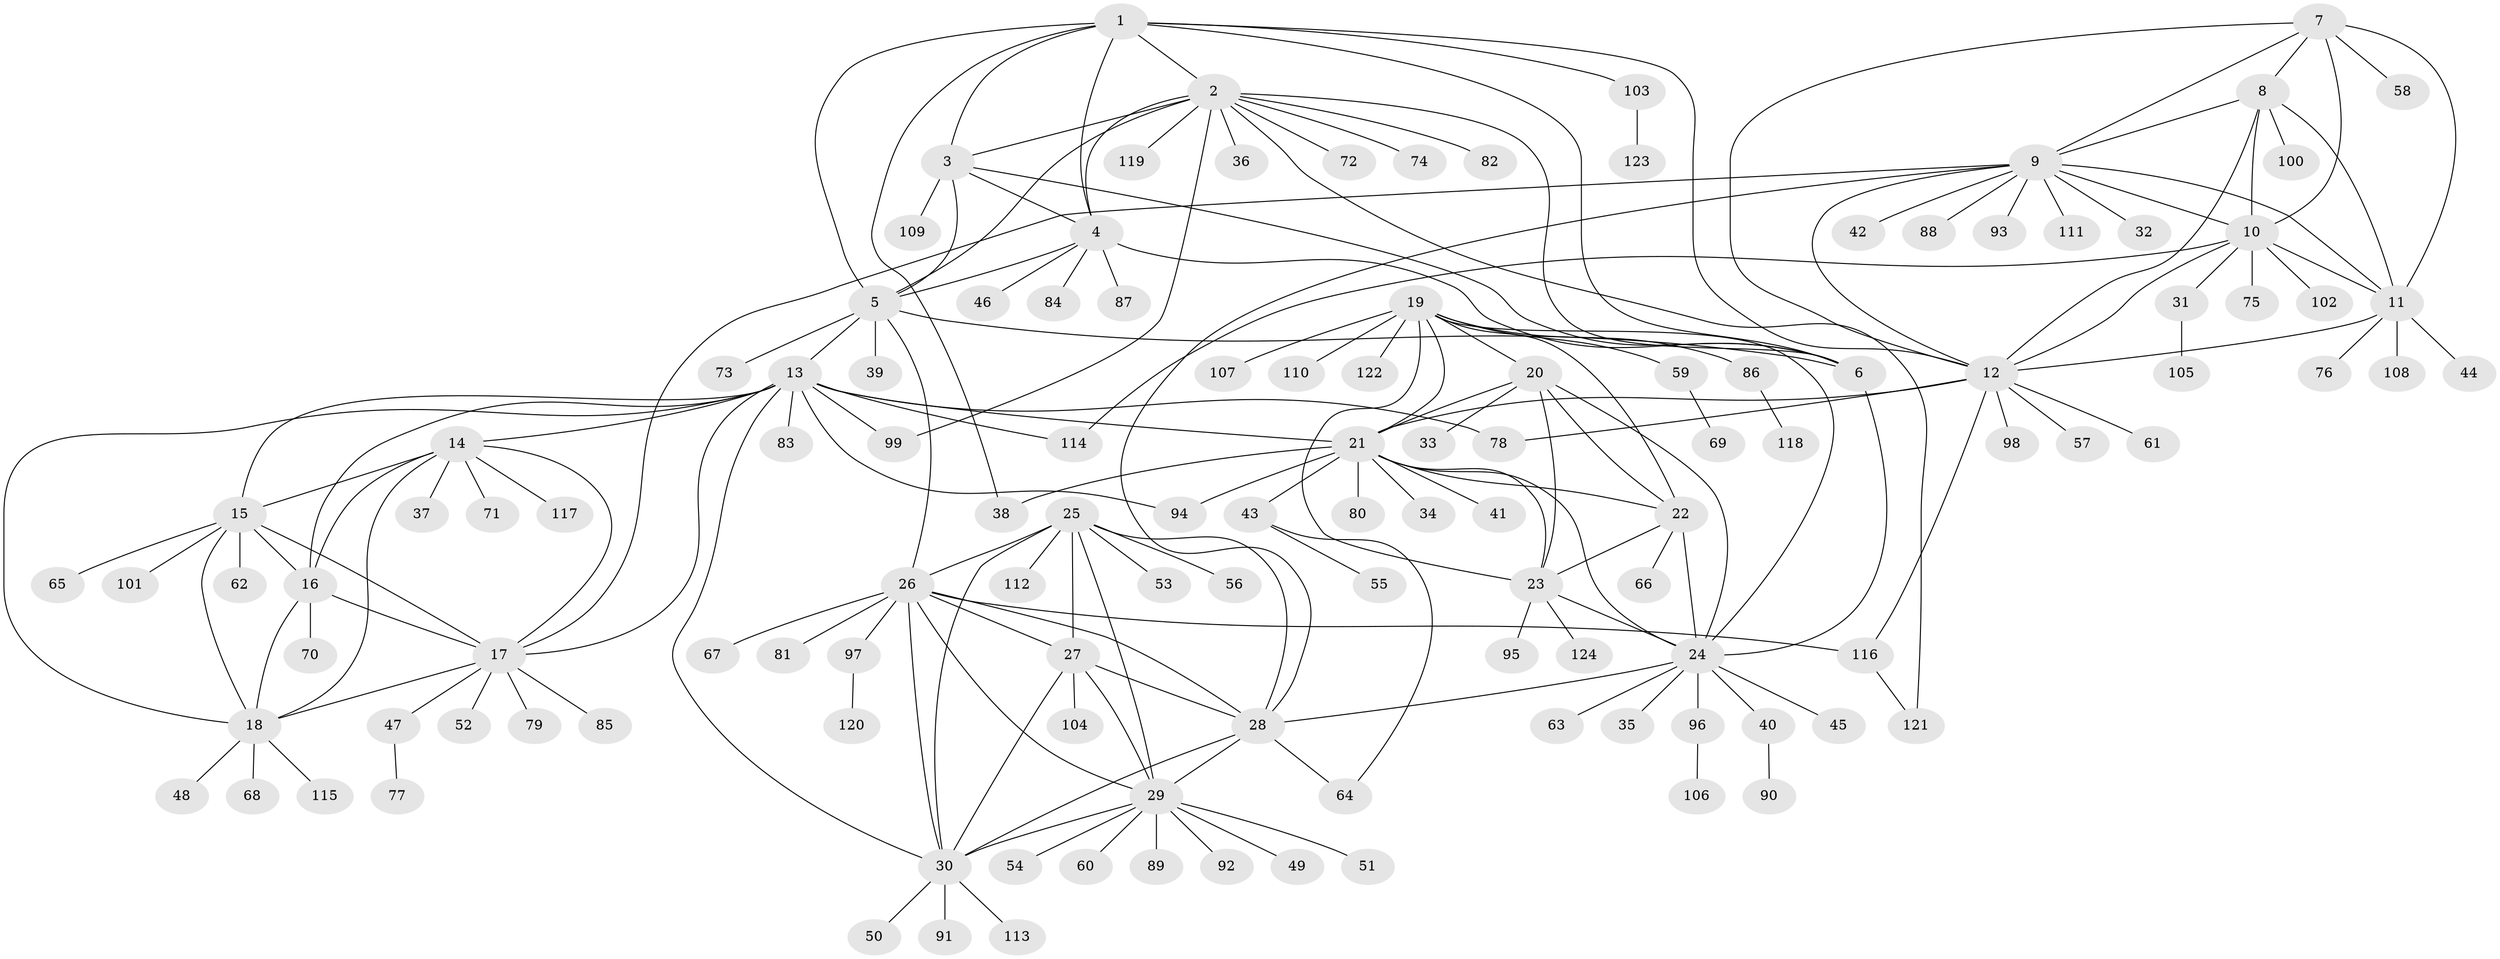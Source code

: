 // Generated by graph-tools (version 1.1) at 2025/50/03/09/25 03:50:37]
// undirected, 124 vertices, 187 edges
graph export_dot {
graph [start="1"]
  node [color=gray90,style=filled];
  1;
  2;
  3;
  4;
  5;
  6;
  7;
  8;
  9;
  10;
  11;
  12;
  13;
  14;
  15;
  16;
  17;
  18;
  19;
  20;
  21;
  22;
  23;
  24;
  25;
  26;
  27;
  28;
  29;
  30;
  31;
  32;
  33;
  34;
  35;
  36;
  37;
  38;
  39;
  40;
  41;
  42;
  43;
  44;
  45;
  46;
  47;
  48;
  49;
  50;
  51;
  52;
  53;
  54;
  55;
  56;
  57;
  58;
  59;
  60;
  61;
  62;
  63;
  64;
  65;
  66;
  67;
  68;
  69;
  70;
  71;
  72;
  73;
  74;
  75;
  76;
  77;
  78;
  79;
  80;
  81;
  82;
  83;
  84;
  85;
  86;
  87;
  88;
  89;
  90;
  91;
  92;
  93;
  94;
  95;
  96;
  97;
  98;
  99;
  100;
  101;
  102;
  103;
  104;
  105;
  106;
  107;
  108;
  109;
  110;
  111;
  112;
  113;
  114;
  115;
  116;
  117;
  118;
  119;
  120;
  121;
  122;
  123;
  124;
  1 -- 2;
  1 -- 3;
  1 -- 4;
  1 -- 5;
  1 -- 6;
  1 -- 12;
  1 -- 38;
  1 -- 103;
  2 -- 3;
  2 -- 4;
  2 -- 5;
  2 -- 6;
  2 -- 36;
  2 -- 72;
  2 -- 74;
  2 -- 82;
  2 -- 99;
  2 -- 119;
  2 -- 121;
  3 -- 4;
  3 -- 5;
  3 -- 6;
  3 -- 109;
  4 -- 5;
  4 -- 6;
  4 -- 46;
  4 -- 84;
  4 -- 87;
  5 -- 6;
  5 -- 13;
  5 -- 26;
  5 -- 39;
  5 -- 73;
  6 -- 24;
  7 -- 8;
  7 -- 9;
  7 -- 10;
  7 -- 11;
  7 -- 12;
  7 -- 58;
  8 -- 9;
  8 -- 10;
  8 -- 11;
  8 -- 12;
  8 -- 100;
  9 -- 10;
  9 -- 11;
  9 -- 12;
  9 -- 17;
  9 -- 28;
  9 -- 32;
  9 -- 42;
  9 -- 88;
  9 -- 93;
  9 -- 111;
  10 -- 11;
  10 -- 12;
  10 -- 31;
  10 -- 75;
  10 -- 102;
  10 -- 114;
  11 -- 12;
  11 -- 44;
  11 -- 76;
  11 -- 108;
  12 -- 21;
  12 -- 57;
  12 -- 61;
  12 -- 78;
  12 -- 98;
  12 -- 116;
  13 -- 14;
  13 -- 15;
  13 -- 16;
  13 -- 17;
  13 -- 18;
  13 -- 21;
  13 -- 30;
  13 -- 78;
  13 -- 83;
  13 -- 94;
  13 -- 99;
  13 -- 114;
  14 -- 15;
  14 -- 16;
  14 -- 17;
  14 -- 18;
  14 -- 37;
  14 -- 71;
  14 -- 117;
  15 -- 16;
  15 -- 17;
  15 -- 18;
  15 -- 62;
  15 -- 65;
  15 -- 101;
  16 -- 17;
  16 -- 18;
  16 -- 70;
  17 -- 18;
  17 -- 47;
  17 -- 52;
  17 -- 79;
  17 -- 85;
  18 -- 48;
  18 -- 68;
  18 -- 115;
  19 -- 20;
  19 -- 21;
  19 -- 22;
  19 -- 23;
  19 -- 24;
  19 -- 59;
  19 -- 86;
  19 -- 107;
  19 -- 110;
  19 -- 122;
  20 -- 21;
  20 -- 22;
  20 -- 23;
  20 -- 24;
  20 -- 33;
  21 -- 22;
  21 -- 23;
  21 -- 24;
  21 -- 34;
  21 -- 38;
  21 -- 41;
  21 -- 43;
  21 -- 80;
  21 -- 94;
  22 -- 23;
  22 -- 24;
  22 -- 66;
  23 -- 24;
  23 -- 95;
  23 -- 124;
  24 -- 28;
  24 -- 35;
  24 -- 40;
  24 -- 45;
  24 -- 63;
  24 -- 96;
  25 -- 26;
  25 -- 27;
  25 -- 28;
  25 -- 29;
  25 -- 30;
  25 -- 53;
  25 -- 56;
  25 -- 112;
  26 -- 27;
  26 -- 28;
  26 -- 29;
  26 -- 30;
  26 -- 67;
  26 -- 81;
  26 -- 97;
  26 -- 116;
  27 -- 28;
  27 -- 29;
  27 -- 30;
  27 -- 104;
  28 -- 29;
  28 -- 30;
  28 -- 64;
  29 -- 30;
  29 -- 49;
  29 -- 51;
  29 -- 54;
  29 -- 60;
  29 -- 89;
  29 -- 92;
  30 -- 50;
  30 -- 91;
  30 -- 113;
  31 -- 105;
  40 -- 90;
  43 -- 55;
  43 -- 64;
  47 -- 77;
  59 -- 69;
  86 -- 118;
  96 -- 106;
  97 -- 120;
  103 -- 123;
  116 -- 121;
}
